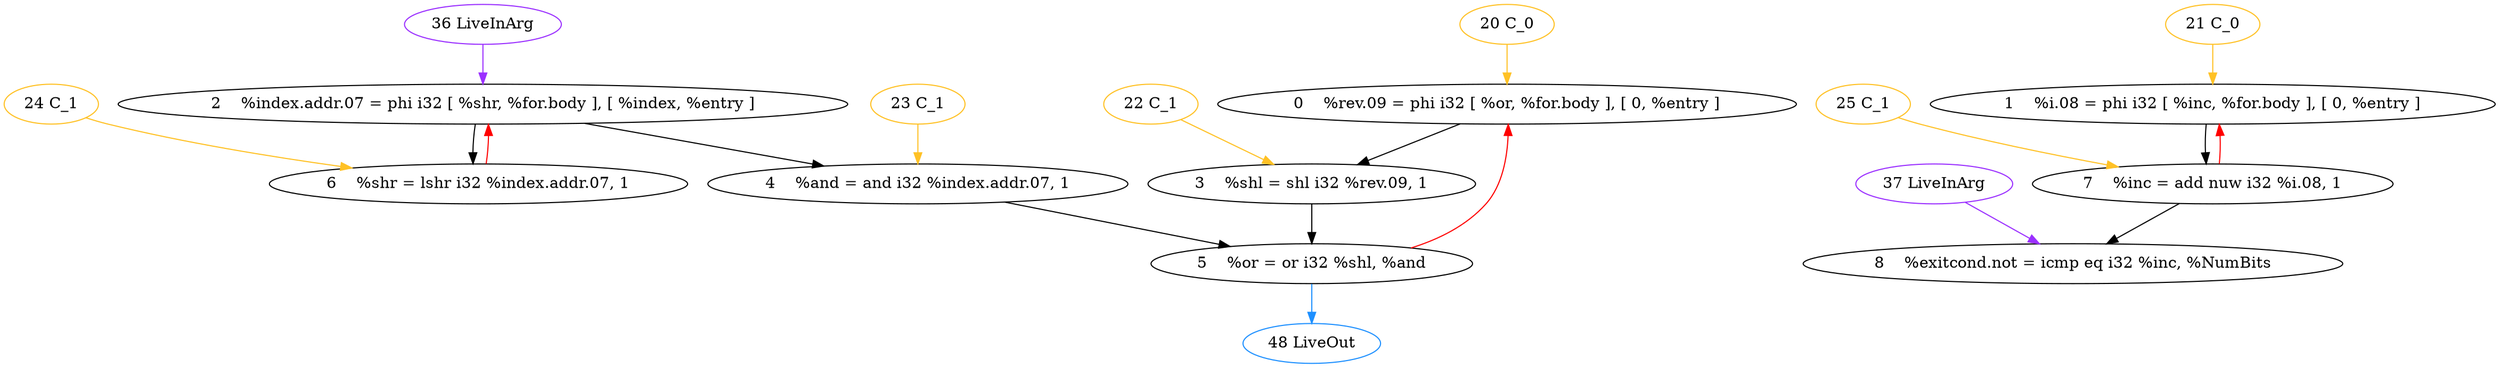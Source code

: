 digraph ReverseBits { 
{
 compound=true;
0 [color=black, label="0    %rev.09 = phi i32 [ %or, %for.body ], [ 0, %entry ]"];

1 [color=black, label="1    %i.08 = phi i32 [ %inc, %for.body ], [ 0, %entry ]"];

2 [color=black, label="2    %index.addr.07 = phi i32 [ %shr, %for.body ], [ %index, %entry ]"];

3 [color=black, label="3    %shl = shl i32 %rev.09, 1"];

4 [color=black, label="4    %and = and i32 %index.addr.07, 1"];

5 [color=black, label="5    %or = or i32 %shl, %and"];

6 [color=black, label="6    %shr = lshr i32 %index.addr.07, 1"];

7 [color=black, label="7    %inc = add nuw i32 %i.08, 1"];

8 [color=black, label="8    %exitcond.not = icmp eq i32 %inc, %NumBits"];
0 -> 3
1 -> 7
2 -> 6
2 -> 4
3 -> 5
4 -> 5
5 -> 0 [color=red]
6 -> 2 [color=red]
7 -> 8
7 -> 1 [color=red]

20 [color=goldenrod1, label="20 C_0"];

21 [color=goldenrod1, label="21 C_0"];

22 [color=goldenrod1, label="22 C_1"];

23 [color=goldenrod1, label="23 C_1"];

24 [color=goldenrod1, label="24 C_1"];

25 [color=goldenrod1, label="25 C_1"];

36 [color=purple1, label="36 LiveInArg"];

37 [color=purple1, label="37 LiveInArg"];

48 [color=dodgerblue1, label="48 LiveOut"];
36 -> 2 [color=purple1]
37 -> 8 [color=purple1]
5 -> 48 [color=dodgerblue1]
20 -> 0 [color=goldenrod1]
21 -> 1 [color=goldenrod1]
22 -> 3 [color=goldenrod1]
23 -> 4 [color=goldenrod1]
24 -> 6 [color=goldenrod1]
25 -> 7 [color=goldenrod1]

}

}